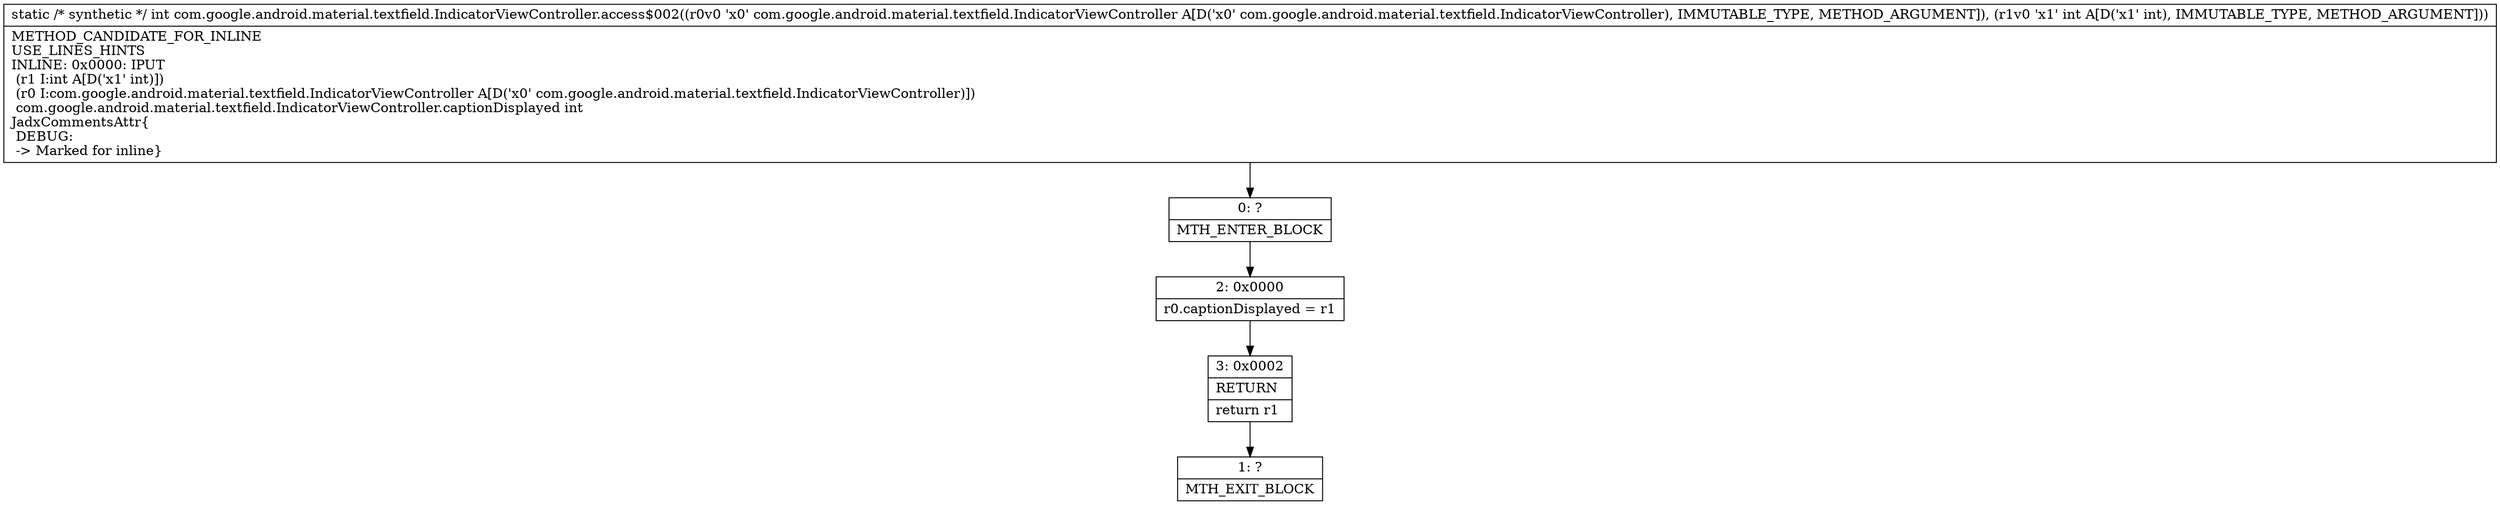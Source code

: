 digraph "CFG forcom.google.android.material.textfield.IndicatorViewController.access$002(Lcom\/google\/android\/material\/textfield\/IndicatorViewController;I)I" {
Node_0 [shape=record,label="{0\:\ ?|MTH_ENTER_BLOCK\l}"];
Node_2 [shape=record,label="{2\:\ 0x0000|r0.captionDisplayed = r1\l}"];
Node_3 [shape=record,label="{3\:\ 0x0002|RETURN\l|return r1\l}"];
Node_1 [shape=record,label="{1\:\ ?|MTH_EXIT_BLOCK\l}"];
MethodNode[shape=record,label="{static \/* synthetic *\/ int com.google.android.material.textfield.IndicatorViewController.access$002((r0v0 'x0' com.google.android.material.textfield.IndicatorViewController A[D('x0' com.google.android.material.textfield.IndicatorViewController), IMMUTABLE_TYPE, METHOD_ARGUMENT]), (r1v0 'x1' int A[D('x1' int), IMMUTABLE_TYPE, METHOD_ARGUMENT]))  | METHOD_CANDIDATE_FOR_INLINE\lUSE_LINES_HINTS\lINLINE: 0x0000: IPUT  \l  (r1 I:int A[D('x1' int)])\l  (r0 I:com.google.android.material.textfield.IndicatorViewController A[D('x0' com.google.android.material.textfield.IndicatorViewController)])\l com.google.android.material.textfield.IndicatorViewController.captionDisplayed int\lJadxCommentsAttr\{\l DEBUG: \l \-\> Marked for inline\}\l}"];
MethodNode -> Node_0;Node_0 -> Node_2;
Node_2 -> Node_3;
Node_3 -> Node_1;
}

